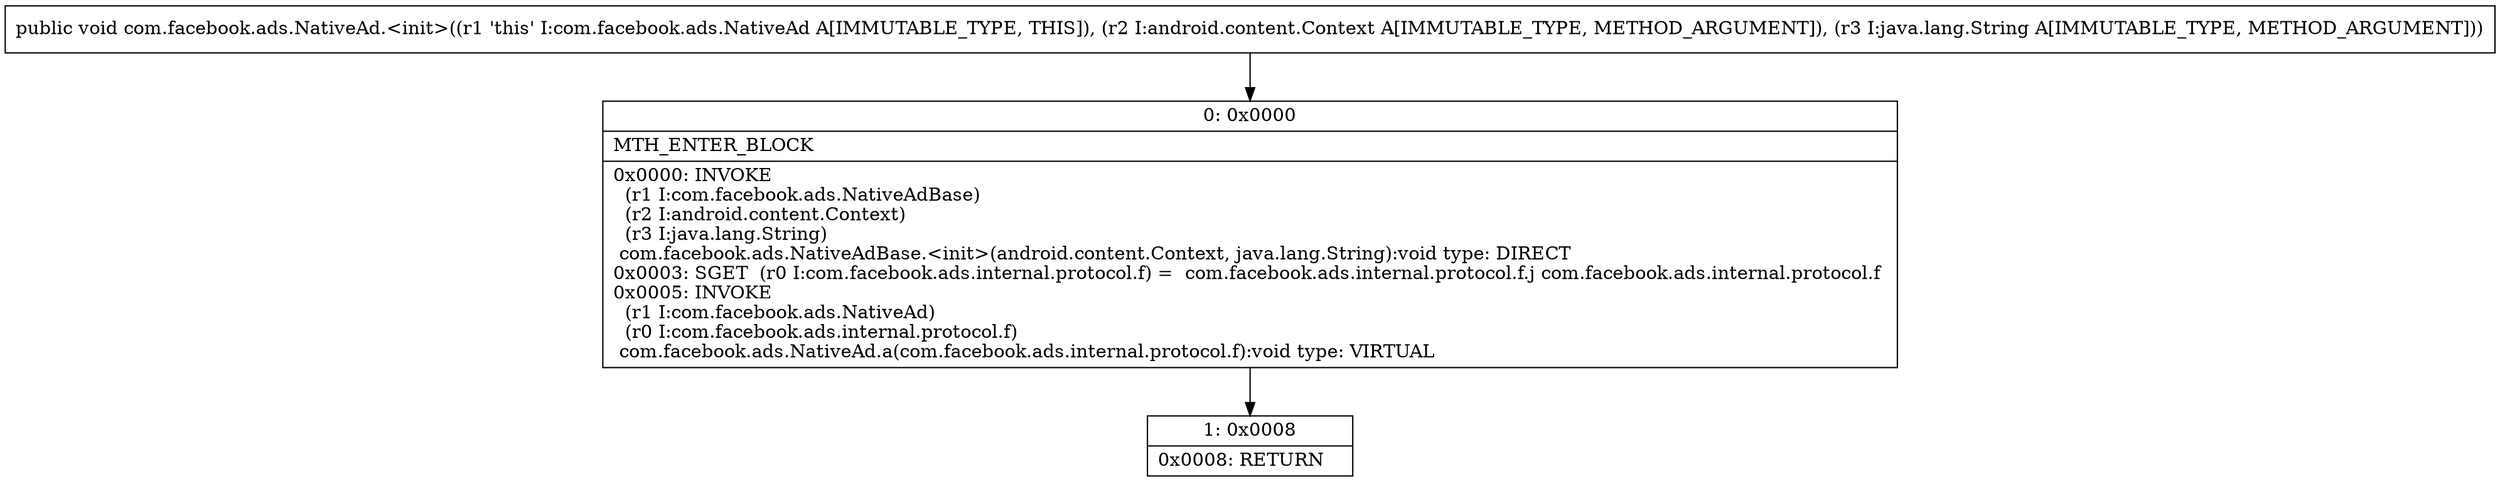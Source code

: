 digraph "CFG forcom.facebook.ads.NativeAd.\<init\>(Landroid\/content\/Context;Ljava\/lang\/String;)V" {
Node_0 [shape=record,label="{0\:\ 0x0000|MTH_ENTER_BLOCK\l|0x0000: INVOKE  \l  (r1 I:com.facebook.ads.NativeAdBase)\l  (r2 I:android.content.Context)\l  (r3 I:java.lang.String)\l com.facebook.ads.NativeAdBase.\<init\>(android.content.Context, java.lang.String):void type: DIRECT \l0x0003: SGET  (r0 I:com.facebook.ads.internal.protocol.f) =  com.facebook.ads.internal.protocol.f.j com.facebook.ads.internal.protocol.f \l0x0005: INVOKE  \l  (r1 I:com.facebook.ads.NativeAd)\l  (r0 I:com.facebook.ads.internal.protocol.f)\l com.facebook.ads.NativeAd.a(com.facebook.ads.internal.protocol.f):void type: VIRTUAL \l}"];
Node_1 [shape=record,label="{1\:\ 0x0008|0x0008: RETURN   \l}"];
MethodNode[shape=record,label="{public void com.facebook.ads.NativeAd.\<init\>((r1 'this' I:com.facebook.ads.NativeAd A[IMMUTABLE_TYPE, THIS]), (r2 I:android.content.Context A[IMMUTABLE_TYPE, METHOD_ARGUMENT]), (r3 I:java.lang.String A[IMMUTABLE_TYPE, METHOD_ARGUMENT])) }"];
MethodNode -> Node_0;
Node_0 -> Node_1;
}

